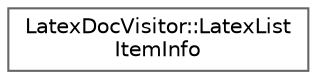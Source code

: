 digraph "Graphical Class Hierarchy"
{
 // INTERACTIVE_SVG=YES
 // LATEX_PDF_SIZE
  bgcolor="transparent";
  edge [fontname=Helvetica,fontsize=10,labelfontname=Helvetica,labelfontsize=10];
  node [fontname=Helvetica,fontsize=10,shape=box,height=0.2,width=0.4];
  rankdir="LR";
  Node0 [label="LatexDocVisitor::LatexList\lItemInfo",height=0.2,width=0.4,color="grey40", fillcolor="white", style="filled",URL="$da/dc3/struct_latex_doc_visitor_1_1_latex_list_item_info.html",tooltip=" "];
}
